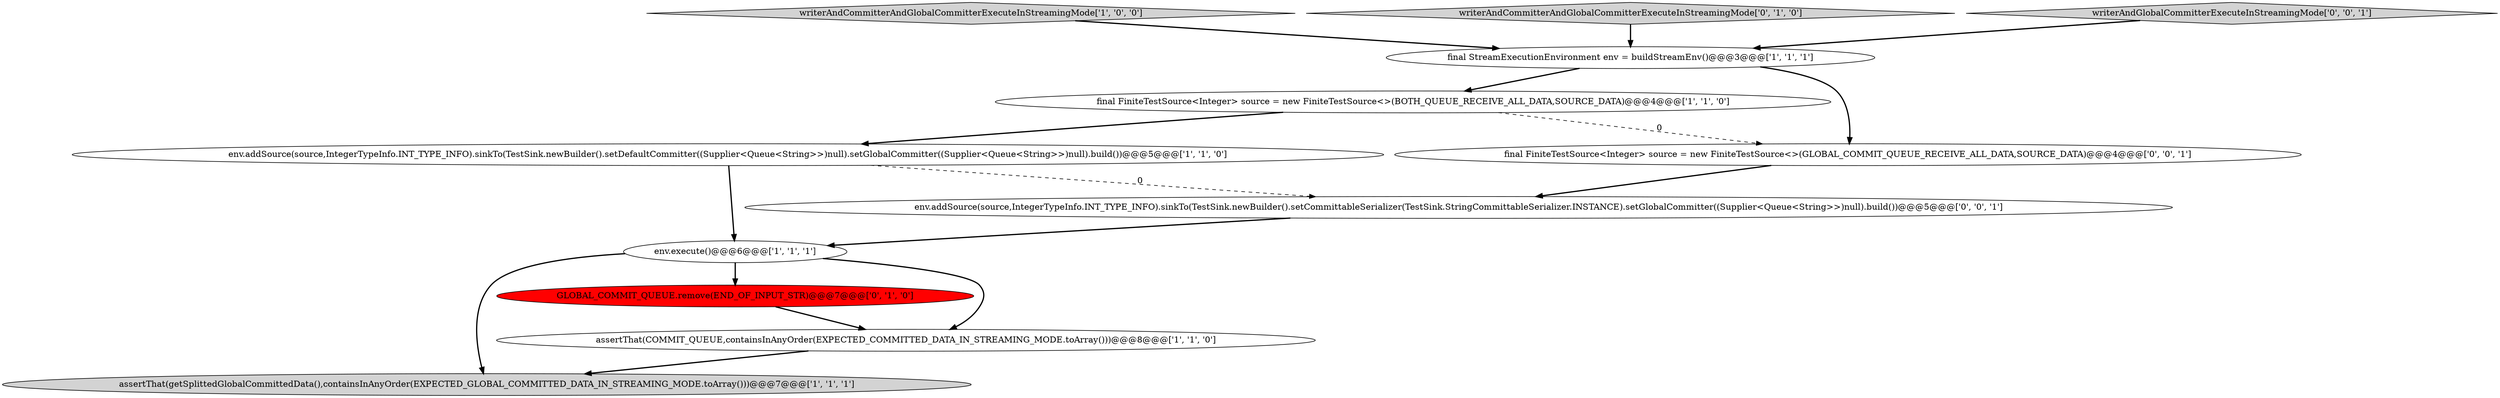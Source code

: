 digraph {
2 [style = filled, label = "writerAndCommitterAndGlobalCommitterExecuteInStreamingMode['1', '0', '0']", fillcolor = lightgray, shape = diamond image = "AAA0AAABBB1BBB"];
5 [style = filled, label = "assertThat(getSplittedGlobalCommittedData(),containsInAnyOrder(EXPECTED_GLOBAL_COMMITTED_DATA_IN_STREAMING_MODE.toArray()))@@@7@@@['1', '1', '1']", fillcolor = lightgray, shape = ellipse image = "AAA0AAABBB1BBB"];
7 [style = filled, label = "GLOBAL_COMMIT_QUEUE.remove(END_OF_INPUT_STR)@@@7@@@['0', '1', '0']", fillcolor = red, shape = ellipse image = "AAA1AAABBB2BBB"];
9 [style = filled, label = "env.addSource(source,IntegerTypeInfo.INT_TYPE_INFO).sinkTo(TestSink.newBuilder().setCommittableSerializer(TestSink.StringCommittableSerializer.INSTANCE).setGlobalCommitter((Supplier<Queue<String>>)null).build())@@@5@@@['0', '0', '1']", fillcolor = white, shape = ellipse image = "AAA0AAABBB3BBB"];
0 [style = filled, label = "final FiniteTestSource<Integer> source = new FiniteTestSource<>(BOTH_QUEUE_RECEIVE_ALL_DATA,SOURCE_DATA)@@@4@@@['1', '1', '0']", fillcolor = white, shape = ellipse image = "AAA0AAABBB1BBB"];
6 [style = filled, label = "final StreamExecutionEnvironment env = buildStreamEnv()@@@3@@@['1', '1', '1']", fillcolor = white, shape = ellipse image = "AAA0AAABBB1BBB"];
1 [style = filled, label = "env.addSource(source,IntegerTypeInfo.INT_TYPE_INFO).sinkTo(TestSink.newBuilder().setDefaultCommitter((Supplier<Queue<String>>)null).setGlobalCommitter((Supplier<Queue<String>>)null).build())@@@5@@@['1', '1', '0']", fillcolor = white, shape = ellipse image = "AAA0AAABBB1BBB"];
4 [style = filled, label = "assertThat(COMMIT_QUEUE,containsInAnyOrder(EXPECTED_COMMITTED_DATA_IN_STREAMING_MODE.toArray()))@@@8@@@['1', '1', '0']", fillcolor = white, shape = ellipse image = "AAA0AAABBB1BBB"];
11 [style = filled, label = "final FiniteTestSource<Integer> source = new FiniteTestSource<>(GLOBAL_COMMIT_QUEUE_RECEIVE_ALL_DATA,SOURCE_DATA)@@@4@@@['0', '0', '1']", fillcolor = white, shape = ellipse image = "AAA0AAABBB3BBB"];
8 [style = filled, label = "writerAndCommitterAndGlobalCommitterExecuteInStreamingMode['0', '1', '0']", fillcolor = lightgray, shape = diamond image = "AAA0AAABBB2BBB"];
3 [style = filled, label = "env.execute()@@@6@@@['1', '1', '1']", fillcolor = white, shape = ellipse image = "AAA0AAABBB1BBB"];
10 [style = filled, label = "writerAndGlobalCommitterExecuteInStreamingMode['0', '0', '1']", fillcolor = lightgray, shape = diamond image = "AAA0AAABBB3BBB"];
1->3 [style = bold, label=""];
9->3 [style = bold, label=""];
1->9 [style = dashed, label="0"];
3->5 [style = bold, label=""];
8->6 [style = bold, label=""];
6->0 [style = bold, label=""];
0->11 [style = dashed, label="0"];
7->4 [style = bold, label=""];
3->7 [style = bold, label=""];
11->9 [style = bold, label=""];
4->5 [style = bold, label=""];
3->4 [style = bold, label=""];
0->1 [style = bold, label=""];
2->6 [style = bold, label=""];
6->11 [style = bold, label=""];
10->6 [style = bold, label=""];
}
